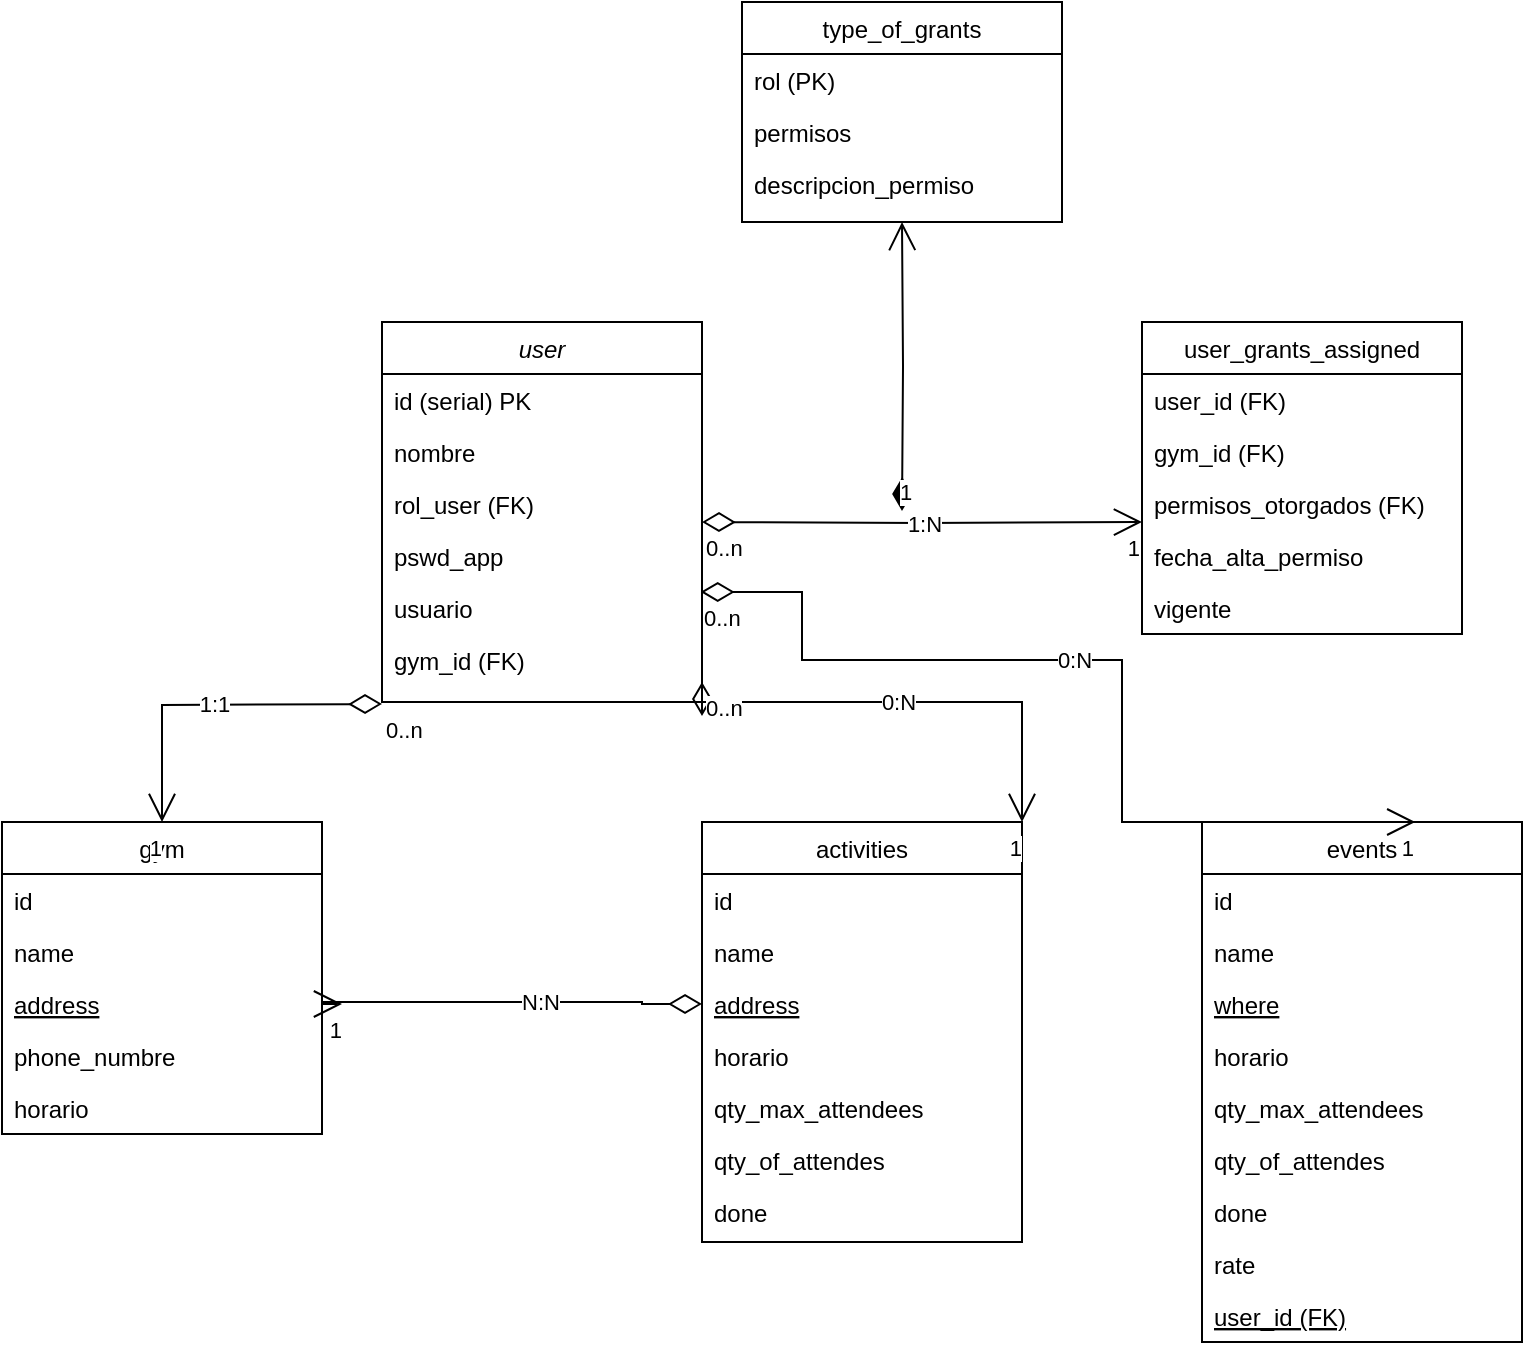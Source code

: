 <mxfile version="22.0.8" type="github">
  <diagram id="C5RBs43oDa-KdzZeNtuy" name="Page-1">
    <mxGraphModel dx="1034" dy="1605" grid="1" gridSize="10" guides="1" tooltips="1" connect="1" arrows="1" fold="1" page="1" pageScale="1" pageWidth="827" pageHeight="1169" math="0" shadow="0">
      <root>
        <mxCell id="WIyWlLk6GJQsqaUBKTNV-0" />
        <mxCell id="WIyWlLk6GJQsqaUBKTNV-1" parent="WIyWlLk6GJQsqaUBKTNV-0" />
        <mxCell id="zkfFHV4jXpPFQw0GAbJ--0" value="user" style="swimlane;fontStyle=2;align=center;verticalAlign=top;childLayout=stackLayout;horizontal=1;startSize=26;horizontalStack=0;resizeParent=1;resizeLast=0;collapsible=1;marginBottom=0;rounded=0;shadow=0;strokeWidth=1;" parent="WIyWlLk6GJQsqaUBKTNV-1" vertex="1">
          <mxGeometry x="220" y="50" width="160" height="190" as="geometry">
            <mxRectangle x="230" y="140" width="160" height="26" as="alternateBounds" />
          </mxGeometry>
        </mxCell>
        <mxCell id="zkfFHV4jXpPFQw0GAbJ--1" value="id (serial) PK" style="text;align=left;verticalAlign=top;spacingLeft=4;spacingRight=4;overflow=hidden;rotatable=0;points=[[0,0.5],[1,0.5]];portConstraint=eastwest;" parent="zkfFHV4jXpPFQw0GAbJ--0" vertex="1">
          <mxGeometry y="26" width="160" height="26" as="geometry" />
        </mxCell>
        <mxCell id="ja-nQKHNpdfhKYOCbkCQ-3" value="nombre" style="text;align=left;verticalAlign=top;spacingLeft=4;spacingRight=4;overflow=hidden;rotatable=0;points=[[0,0.5],[1,0.5]];portConstraint=eastwest;" vertex="1" parent="zkfFHV4jXpPFQw0GAbJ--0">
          <mxGeometry y="52" width="160" height="26" as="geometry" />
        </mxCell>
        <mxCell id="zkfFHV4jXpPFQw0GAbJ--2" value="rol_user (FK)" style="text;align=left;verticalAlign=top;spacingLeft=4;spacingRight=4;overflow=hidden;rotatable=0;points=[[0,0.5],[1,0.5]];portConstraint=eastwest;rounded=0;shadow=0;html=0;" parent="zkfFHV4jXpPFQw0GAbJ--0" vertex="1">
          <mxGeometry y="78" width="160" height="26" as="geometry" />
        </mxCell>
        <mxCell id="ja-nQKHNpdfhKYOCbkCQ-0" value="pswd_app" style="text;align=left;verticalAlign=top;spacingLeft=4;spacingRight=4;overflow=hidden;rotatable=0;points=[[0,0.5],[1,0.5]];portConstraint=eastwest;rounded=0;shadow=0;html=0;" vertex="1" parent="zkfFHV4jXpPFQw0GAbJ--0">
          <mxGeometry y="104" width="160" height="26" as="geometry" />
        </mxCell>
        <mxCell id="zkfFHV4jXpPFQw0GAbJ--3" value="usuario " style="text;align=left;verticalAlign=top;spacingLeft=4;spacingRight=4;overflow=hidden;rotatable=0;points=[[0,0.5],[1,0.5]];portConstraint=eastwest;rounded=0;shadow=0;html=0;" parent="zkfFHV4jXpPFQw0GAbJ--0" vertex="1">
          <mxGeometry y="130" width="160" height="26" as="geometry" />
        </mxCell>
        <mxCell id="ja-nQKHNpdfhKYOCbkCQ-4" value="gym_id (FK)" style="text;align=left;verticalAlign=top;spacingLeft=4;spacingRight=4;overflow=hidden;rotatable=0;points=[[0,0.5],[1,0.5]];portConstraint=eastwest;rounded=0;shadow=0;html=0;" vertex="1" parent="zkfFHV4jXpPFQw0GAbJ--0">
          <mxGeometry y="156" width="160" height="26" as="geometry" />
        </mxCell>
        <mxCell id="zkfFHV4jXpPFQw0GAbJ--6" value="gym" style="swimlane;fontStyle=0;align=center;verticalAlign=top;childLayout=stackLayout;horizontal=1;startSize=26;horizontalStack=0;resizeParent=1;resizeLast=0;collapsible=1;marginBottom=0;rounded=0;shadow=0;strokeWidth=1;" parent="WIyWlLk6GJQsqaUBKTNV-1" vertex="1">
          <mxGeometry x="30" y="300" width="160" height="156" as="geometry">
            <mxRectangle x="130" y="380" width="160" height="26" as="alternateBounds" />
          </mxGeometry>
        </mxCell>
        <mxCell id="zkfFHV4jXpPFQw0GAbJ--7" value="id" style="text;align=left;verticalAlign=top;spacingLeft=4;spacingRight=4;overflow=hidden;rotatable=0;points=[[0,0.5],[1,0.5]];portConstraint=eastwest;" parent="zkfFHV4jXpPFQw0GAbJ--6" vertex="1">
          <mxGeometry y="26" width="160" height="26" as="geometry" />
        </mxCell>
        <mxCell id="zkfFHV4jXpPFQw0GAbJ--8" value="name" style="text;align=left;verticalAlign=top;spacingLeft=4;spacingRight=4;overflow=hidden;rotatable=0;points=[[0,0.5],[1,0.5]];portConstraint=eastwest;rounded=0;shadow=0;html=0;" parent="zkfFHV4jXpPFQw0GAbJ--6" vertex="1">
          <mxGeometry y="52" width="160" height="26" as="geometry" />
        </mxCell>
        <mxCell id="zkfFHV4jXpPFQw0GAbJ--10" value="address" style="text;align=left;verticalAlign=top;spacingLeft=4;spacingRight=4;overflow=hidden;rotatable=0;points=[[0,0.5],[1,0.5]];portConstraint=eastwest;fontStyle=4" parent="zkfFHV4jXpPFQw0GAbJ--6" vertex="1">
          <mxGeometry y="78" width="160" height="26" as="geometry" />
        </mxCell>
        <mxCell id="ja-nQKHNpdfhKYOCbkCQ-15" value="phone_numbre" style="text;align=left;verticalAlign=top;spacingLeft=4;spacingRight=4;overflow=hidden;rotatable=0;points=[[0,0.5],[1,0.5]];portConstraint=eastwest;" vertex="1" parent="zkfFHV4jXpPFQw0GAbJ--6">
          <mxGeometry y="104" width="160" height="26" as="geometry" />
        </mxCell>
        <mxCell id="zkfFHV4jXpPFQw0GAbJ--11" value="horario" style="text;align=left;verticalAlign=top;spacingLeft=4;spacingRight=4;overflow=hidden;rotatable=0;points=[[0,0.5],[1,0.5]];portConstraint=eastwest;" parent="zkfFHV4jXpPFQw0GAbJ--6" vertex="1">
          <mxGeometry y="130" width="160" height="26" as="geometry" />
        </mxCell>
        <mxCell id="zkfFHV4jXpPFQw0GAbJ--13" value="user_grants_assigned" style="swimlane;fontStyle=0;align=center;verticalAlign=top;childLayout=stackLayout;horizontal=1;startSize=26;horizontalStack=0;resizeParent=1;resizeLast=0;collapsible=1;marginBottom=0;rounded=0;shadow=0;strokeWidth=1;" parent="WIyWlLk6GJQsqaUBKTNV-1" vertex="1">
          <mxGeometry x="600" y="50" width="160" height="156" as="geometry">
            <mxRectangle x="340" y="380" width="170" height="26" as="alternateBounds" />
          </mxGeometry>
        </mxCell>
        <mxCell id="ja-nQKHNpdfhKYOCbkCQ-7" value="user_id (FK)" style="text;align=left;verticalAlign=top;spacingLeft=4;spacingRight=4;overflow=hidden;rotatable=0;points=[[0,0.5],[1,0.5]];portConstraint=eastwest;rounded=0;shadow=0;html=0;" vertex="1" parent="zkfFHV4jXpPFQw0GAbJ--13">
          <mxGeometry y="26" width="160" height="26" as="geometry" />
        </mxCell>
        <mxCell id="ja-nQKHNpdfhKYOCbkCQ-8" value="gym_id (FK)" style="text;align=left;verticalAlign=top;spacingLeft=4;spacingRight=4;overflow=hidden;rotatable=0;points=[[0,0.5],[1,0.5]];portConstraint=eastwest;rounded=0;shadow=0;html=0;" vertex="1" parent="zkfFHV4jXpPFQw0GAbJ--13">
          <mxGeometry y="52" width="160" height="26" as="geometry" />
        </mxCell>
        <mxCell id="ja-nQKHNpdfhKYOCbkCQ-5" value="permisos_otorgados (FK)" style="text;align=left;verticalAlign=top;spacingLeft=4;spacingRight=4;overflow=hidden;rotatable=0;points=[[0,0.5],[1,0.5]];portConstraint=eastwest;rounded=0;shadow=0;html=0;" vertex="1" parent="zkfFHV4jXpPFQw0GAbJ--13">
          <mxGeometry y="78" width="160" height="26" as="geometry" />
        </mxCell>
        <mxCell id="zkfFHV4jXpPFQw0GAbJ--22" value="fecha_alta_permiso" style="text;align=left;verticalAlign=top;spacingLeft=4;spacingRight=4;overflow=hidden;rotatable=0;points=[[0,0.5],[1,0.5]];portConstraint=eastwest;rounded=0;shadow=0;html=0;" parent="zkfFHV4jXpPFQw0GAbJ--13" vertex="1">
          <mxGeometry y="104" width="160" height="26" as="geometry" />
        </mxCell>
        <mxCell id="zkfFHV4jXpPFQw0GAbJ--20" value="vigente" style="text;align=left;verticalAlign=top;spacingLeft=4;spacingRight=4;overflow=hidden;rotatable=0;points=[[0,0.5],[1,0.5]];portConstraint=eastwest;rounded=0;shadow=0;html=0;" parent="zkfFHV4jXpPFQw0GAbJ--13" vertex="1">
          <mxGeometry y="130" width="160" height="26" as="geometry" />
        </mxCell>
        <mxCell id="zkfFHV4jXpPFQw0GAbJ--17" value="type_of_grants" style="swimlane;fontStyle=0;align=center;verticalAlign=top;childLayout=stackLayout;horizontal=1;startSize=26;horizontalStack=0;resizeParent=1;resizeLast=0;collapsible=1;marginBottom=0;rounded=0;shadow=0;strokeWidth=1;" parent="WIyWlLk6GJQsqaUBKTNV-1" vertex="1">
          <mxGeometry x="400" y="-110" width="160" height="110" as="geometry">
            <mxRectangle x="550" y="140" width="160" height="26" as="alternateBounds" />
          </mxGeometry>
        </mxCell>
        <mxCell id="zkfFHV4jXpPFQw0GAbJ--18" value="rol (PK)" style="text;align=left;verticalAlign=top;spacingLeft=4;spacingRight=4;overflow=hidden;rotatable=0;points=[[0,0.5],[1,0.5]];portConstraint=eastwest;" parent="zkfFHV4jXpPFQw0GAbJ--17" vertex="1">
          <mxGeometry y="26" width="160" height="26" as="geometry" />
        </mxCell>
        <mxCell id="zkfFHV4jXpPFQw0GAbJ--19" value="permisos" style="text;align=left;verticalAlign=top;spacingLeft=4;spacingRight=4;overflow=hidden;rotatable=0;points=[[0,0.5],[1,0.5]];portConstraint=eastwest;rounded=0;shadow=0;html=0;" parent="zkfFHV4jXpPFQw0GAbJ--17" vertex="1">
          <mxGeometry y="52" width="160" height="26" as="geometry" />
        </mxCell>
        <mxCell id="ja-nQKHNpdfhKYOCbkCQ-6" value="descripcion_permiso" style="text;align=left;verticalAlign=top;spacingLeft=4;spacingRight=4;overflow=hidden;rotatable=0;points=[[0,0.5],[1,0.5]];portConstraint=eastwest;" vertex="1" parent="zkfFHV4jXpPFQw0GAbJ--17">
          <mxGeometry y="78" width="160" height="26" as="geometry" />
        </mxCell>
        <mxCell id="ja-nQKHNpdfhKYOCbkCQ-16" value="activities" style="swimlane;fontStyle=0;align=center;verticalAlign=top;childLayout=stackLayout;horizontal=1;startSize=26;horizontalStack=0;resizeParent=1;resizeLast=0;collapsible=1;marginBottom=0;rounded=0;shadow=0;strokeWidth=1;" vertex="1" parent="WIyWlLk6GJQsqaUBKTNV-1">
          <mxGeometry x="380" y="300" width="160" height="210" as="geometry">
            <mxRectangle x="130" y="380" width="160" height="26" as="alternateBounds" />
          </mxGeometry>
        </mxCell>
        <mxCell id="ja-nQKHNpdfhKYOCbkCQ-17" value="id" style="text;align=left;verticalAlign=top;spacingLeft=4;spacingRight=4;overflow=hidden;rotatable=0;points=[[0,0.5],[1,0.5]];portConstraint=eastwest;" vertex="1" parent="ja-nQKHNpdfhKYOCbkCQ-16">
          <mxGeometry y="26" width="160" height="26" as="geometry" />
        </mxCell>
        <mxCell id="ja-nQKHNpdfhKYOCbkCQ-18" value="name" style="text;align=left;verticalAlign=top;spacingLeft=4;spacingRight=4;overflow=hidden;rotatable=0;points=[[0,0.5],[1,0.5]];portConstraint=eastwest;rounded=0;shadow=0;html=0;" vertex="1" parent="ja-nQKHNpdfhKYOCbkCQ-16">
          <mxGeometry y="52" width="160" height="26" as="geometry" />
        </mxCell>
        <mxCell id="ja-nQKHNpdfhKYOCbkCQ-19" value="address" style="text;align=left;verticalAlign=top;spacingLeft=4;spacingRight=4;overflow=hidden;rotatable=0;points=[[0,0.5],[1,0.5]];portConstraint=eastwest;fontStyle=4" vertex="1" parent="ja-nQKHNpdfhKYOCbkCQ-16">
          <mxGeometry y="78" width="160" height="26" as="geometry" />
        </mxCell>
        <mxCell id="ja-nQKHNpdfhKYOCbkCQ-21" value="horario" style="text;align=left;verticalAlign=top;spacingLeft=4;spacingRight=4;overflow=hidden;rotatable=0;points=[[0,0.5],[1,0.5]];portConstraint=eastwest;" vertex="1" parent="ja-nQKHNpdfhKYOCbkCQ-16">
          <mxGeometry y="104" width="160" height="26" as="geometry" />
        </mxCell>
        <mxCell id="ja-nQKHNpdfhKYOCbkCQ-20" value="qty_max_attendees" style="text;align=left;verticalAlign=top;spacingLeft=4;spacingRight=4;overflow=hidden;rotatable=0;points=[[0,0.5],[1,0.5]];portConstraint=eastwest;" vertex="1" parent="ja-nQKHNpdfhKYOCbkCQ-16">
          <mxGeometry y="130" width="160" height="26" as="geometry" />
        </mxCell>
        <mxCell id="ja-nQKHNpdfhKYOCbkCQ-22" value="qty_of_attendes" style="text;align=left;verticalAlign=top;spacingLeft=4;spacingRight=4;overflow=hidden;rotatable=0;points=[[0,0.5],[1,0.5]];portConstraint=eastwest;" vertex="1" parent="ja-nQKHNpdfhKYOCbkCQ-16">
          <mxGeometry y="156" width="160" height="26" as="geometry" />
        </mxCell>
        <mxCell id="ja-nQKHNpdfhKYOCbkCQ-23" value="done" style="text;align=left;verticalAlign=top;spacingLeft=4;spacingRight=4;overflow=hidden;rotatable=0;points=[[0,0.5],[1,0.5]];portConstraint=eastwest;" vertex="1" parent="ja-nQKHNpdfhKYOCbkCQ-16">
          <mxGeometry y="182" width="160" height="26" as="geometry" />
        </mxCell>
        <mxCell id="ja-nQKHNpdfhKYOCbkCQ-24" value="events" style="swimlane;fontStyle=0;align=center;verticalAlign=top;childLayout=stackLayout;horizontal=1;startSize=26;horizontalStack=0;resizeParent=1;resizeLast=0;collapsible=1;marginBottom=0;rounded=0;shadow=0;strokeWidth=1;" vertex="1" parent="WIyWlLk6GJQsqaUBKTNV-1">
          <mxGeometry x="630" y="300" width="160" height="260" as="geometry">
            <mxRectangle x="130" y="380" width="160" height="26" as="alternateBounds" />
          </mxGeometry>
        </mxCell>
        <mxCell id="ja-nQKHNpdfhKYOCbkCQ-25" value="id" style="text;align=left;verticalAlign=top;spacingLeft=4;spacingRight=4;overflow=hidden;rotatable=0;points=[[0,0.5],[1,0.5]];portConstraint=eastwest;" vertex="1" parent="ja-nQKHNpdfhKYOCbkCQ-24">
          <mxGeometry y="26" width="160" height="26" as="geometry" />
        </mxCell>
        <mxCell id="ja-nQKHNpdfhKYOCbkCQ-26" value="name" style="text;align=left;verticalAlign=top;spacingLeft=4;spacingRight=4;overflow=hidden;rotatable=0;points=[[0,0.5],[1,0.5]];portConstraint=eastwest;rounded=0;shadow=0;html=0;" vertex="1" parent="ja-nQKHNpdfhKYOCbkCQ-24">
          <mxGeometry y="52" width="160" height="26" as="geometry" />
        </mxCell>
        <mxCell id="ja-nQKHNpdfhKYOCbkCQ-27" value="where" style="text;align=left;verticalAlign=top;spacingLeft=4;spacingRight=4;overflow=hidden;rotatable=0;points=[[0,0.5],[1,0.5]];portConstraint=eastwest;fontStyle=4" vertex="1" parent="ja-nQKHNpdfhKYOCbkCQ-24">
          <mxGeometry y="78" width="160" height="26" as="geometry" />
        </mxCell>
        <mxCell id="ja-nQKHNpdfhKYOCbkCQ-28" value="horario" style="text;align=left;verticalAlign=top;spacingLeft=4;spacingRight=4;overflow=hidden;rotatable=0;points=[[0,0.5],[1,0.5]];portConstraint=eastwest;" vertex="1" parent="ja-nQKHNpdfhKYOCbkCQ-24">
          <mxGeometry y="104" width="160" height="26" as="geometry" />
        </mxCell>
        <mxCell id="ja-nQKHNpdfhKYOCbkCQ-29" value="qty_max_attendees" style="text;align=left;verticalAlign=top;spacingLeft=4;spacingRight=4;overflow=hidden;rotatable=0;points=[[0,0.5],[1,0.5]];portConstraint=eastwest;" vertex="1" parent="ja-nQKHNpdfhKYOCbkCQ-24">
          <mxGeometry y="130" width="160" height="26" as="geometry" />
        </mxCell>
        <mxCell id="ja-nQKHNpdfhKYOCbkCQ-30" value="qty_of_attendes" style="text;align=left;verticalAlign=top;spacingLeft=4;spacingRight=4;overflow=hidden;rotatable=0;points=[[0,0.5],[1,0.5]];portConstraint=eastwest;" vertex="1" parent="ja-nQKHNpdfhKYOCbkCQ-24">
          <mxGeometry y="156" width="160" height="26" as="geometry" />
        </mxCell>
        <mxCell id="ja-nQKHNpdfhKYOCbkCQ-31" value="done" style="text;align=left;verticalAlign=top;spacingLeft=4;spacingRight=4;overflow=hidden;rotatable=0;points=[[0,0.5],[1,0.5]];portConstraint=eastwest;" vertex="1" parent="ja-nQKHNpdfhKYOCbkCQ-24">
          <mxGeometry y="182" width="160" height="26" as="geometry" />
        </mxCell>
        <mxCell id="ja-nQKHNpdfhKYOCbkCQ-32" value="rate" style="text;align=left;verticalAlign=top;spacingLeft=4;spacingRight=4;overflow=hidden;rotatable=0;points=[[0,0.5],[1,0.5]];portConstraint=eastwest;" vertex="1" parent="ja-nQKHNpdfhKYOCbkCQ-24">
          <mxGeometry y="208" width="160" height="26" as="geometry" />
        </mxCell>
        <mxCell id="ja-nQKHNpdfhKYOCbkCQ-33" value="user_id (FK)" style="text;align=left;verticalAlign=top;spacingLeft=4;spacingRight=4;overflow=hidden;rotatable=0;points=[[0,0.5],[1,0.5]];portConstraint=eastwest;fontStyle=4" vertex="1" parent="ja-nQKHNpdfhKYOCbkCQ-24">
          <mxGeometry y="234" width="160" height="26" as="geometry" />
        </mxCell>
        <mxCell id="ja-nQKHNpdfhKYOCbkCQ-38" value="1:N" style="endArrow=open;html=1;endSize=12;startArrow=diamondThin;startSize=14;startFill=0;edgeStyle=orthogonalEdgeStyle;rounded=0;entryX=0;entryY=0.846;entryDx=0;entryDy=0;entryPerimeter=0;" edge="1" parent="WIyWlLk6GJQsqaUBKTNV-1" target="ja-nQKHNpdfhKYOCbkCQ-5">
          <mxGeometry relative="1" as="geometry">
            <mxPoint x="380" y="150" as="sourcePoint" />
            <mxPoint x="540" y="150" as="targetPoint" />
            <mxPoint as="offset" />
          </mxGeometry>
        </mxCell>
        <mxCell id="ja-nQKHNpdfhKYOCbkCQ-39" value="0..n" style="edgeLabel;resizable=0;html=1;align=left;verticalAlign=top;" connectable="0" vertex="1" parent="ja-nQKHNpdfhKYOCbkCQ-38">
          <mxGeometry x="-1" relative="1" as="geometry" />
        </mxCell>
        <mxCell id="ja-nQKHNpdfhKYOCbkCQ-40" value="1" style="edgeLabel;resizable=0;html=1;align=right;verticalAlign=top;" connectable="0" vertex="1" parent="ja-nQKHNpdfhKYOCbkCQ-38">
          <mxGeometry x="1" relative="1" as="geometry" />
        </mxCell>
        <mxCell id="ja-nQKHNpdfhKYOCbkCQ-41" value="1" style="endArrow=open;html=1;endSize=12;startArrow=diamondThin;startSize=14;startFill=1;edgeStyle=orthogonalEdgeStyle;align=left;verticalAlign=bottom;rounded=0;entryX=0.5;entryY=1;entryDx=0;entryDy=0;" edge="1" parent="WIyWlLk6GJQsqaUBKTNV-1" target="zkfFHV4jXpPFQw0GAbJ--17">
          <mxGeometry x="-1" y="3" relative="1" as="geometry">
            <mxPoint x="480" y="144.5" as="sourcePoint" />
            <mxPoint x="640" y="144.5" as="targetPoint" />
          </mxGeometry>
        </mxCell>
        <mxCell id="ja-nQKHNpdfhKYOCbkCQ-35" value="N:N" style="endArrow=open;html=1;endSize=12;startArrow=diamondThin;startSize=14;startFill=0;edgeStyle=orthogonalEdgeStyle;rounded=0;exitX=0;exitY=0.5;exitDx=0;exitDy=0;" edge="1" parent="WIyWlLk6GJQsqaUBKTNV-1">
          <mxGeometry x="-0.182" relative="1" as="geometry">
            <mxPoint x="380" y="391" as="sourcePoint" />
            <mxPoint x="200" y="391" as="targetPoint" />
            <Array as="points">
              <mxPoint x="350" y="391" />
              <mxPoint x="350" y="390" />
              <mxPoint x="191" y="390" />
              <mxPoint x="191" y="391" />
            </Array>
            <mxPoint as="offset" />
          </mxGeometry>
        </mxCell>
        <mxCell id="ja-nQKHNpdfhKYOCbkCQ-37" value="1" style="edgeLabel;resizable=0;html=1;align=right;verticalAlign=top;" connectable="0" vertex="1" parent="ja-nQKHNpdfhKYOCbkCQ-35">
          <mxGeometry x="1" relative="1" as="geometry" />
        </mxCell>
        <mxCell id="ja-nQKHNpdfhKYOCbkCQ-42" value="1:1" style="endArrow=open;html=1;endSize=12;startArrow=diamondThin;startSize=14;startFill=0;edgeStyle=orthogonalEdgeStyle;rounded=0;" edge="1" parent="WIyWlLk6GJQsqaUBKTNV-1" target="zkfFHV4jXpPFQw0GAbJ--6">
          <mxGeometry relative="1" as="geometry">
            <mxPoint x="220" y="241" as="sourcePoint" />
            <mxPoint x="540" y="240" as="targetPoint" />
          </mxGeometry>
        </mxCell>
        <mxCell id="ja-nQKHNpdfhKYOCbkCQ-43" value="0..n" style="edgeLabel;resizable=0;html=1;align=left;verticalAlign=top;" connectable="0" vertex="1" parent="ja-nQKHNpdfhKYOCbkCQ-42">
          <mxGeometry x="-1" relative="1" as="geometry" />
        </mxCell>
        <mxCell id="ja-nQKHNpdfhKYOCbkCQ-44" value="1" style="edgeLabel;resizable=0;html=1;align=right;verticalAlign=top;" connectable="0" vertex="1" parent="ja-nQKHNpdfhKYOCbkCQ-42">
          <mxGeometry x="1" relative="1" as="geometry" />
        </mxCell>
        <mxCell id="ja-nQKHNpdfhKYOCbkCQ-45" value="0:N" style="endArrow=open;html=1;endSize=12;startArrow=diamondThin;startSize=14;startFill=0;edgeStyle=orthogonalEdgeStyle;rounded=0;entryX=1;entryY=0;entryDx=0;entryDy=0;" edge="1" parent="WIyWlLk6GJQsqaUBKTNV-1" target="ja-nQKHNpdfhKYOCbkCQ-16">
          <mxGeometry x="-0.064" relative="1" as="geometry">
            <mxPoint x="380" y="230" as="sourcePoint" />
            <mxPoint x="530" y="240" as="targetPoint" />
            <Array as="points">
              <mxPoint x="380" y="240" />
              <mxPoint x="540" y="240" />
            </Array>
            <mxPoint as="offset" />
          </mxGeometry>
        </mxCell>
        <mxCell id="ja-nQKHNpdfhKYOCbkCQ-46" value="0..n" style="edgeLabel;resizable=0;html=1;align=left;verticalAlign=top;" connectable="0" vertex="1" parent="ja-nQKHNpdfhKYOCbkCQ-45">
          <mxGeometry x="-1" relative="1" as="geometry" />
        </mxCell>
        <mxCell id="ja-nQKHNpdfhKYOCbkCQ-47" value="1" style="edgeLabel;resizable=0;html=1;align=right;verticalAlign=top;" connectable="0" vertex="1" parent="ja-nQKHNpdfhKYOCbkCQ-45">
          <mxGeometry x="1" relative="1" as="geometry" />
        </mxCell>
        <mxCell id="ja-nQKHNpdfhKYOCbkCQ-48" value="0:N" style="endArrow=open;html=1;endSize=12;startArrow=diamondThin;startSize=14;startFill=0;edgeStyle=orthogonalEdgeStyle;rounded=0;entryX=0.354;entryY=-0.006;entryDx=0;entryDy=0;exitX=0.996;exitY=0.192;exitDx=0;exitDy=0;entryPerimeter=0;exitPerimeter=0;" edge="1" parent="WIyWlLk6GJQsqaUBKTNV-1" source="zkfFHV4jXpPFQw0GAbJ--3">
          <mxGeometry x="-0.064" relative="1" as="geometry">
            <mxPoint x="430" y="171.56" as="sourcePoint" />
            <mxPoint x="736.64" y="300.0" as="targetPoint" />
            <Array as="points">
              <mxPoint x="430" y="185" />
              <mxPoint x="430" y="219" />
              <mxPoint x="590" y="219" />
              <mxPoint x="590" y="300" />
            </Array>
            <mxPoint as="offset" />
          </mxGeometry>
        </mxCell>
        <mxCell id="ja-nQKHNpdfhKYOCbkCQ-49" value="0..n" style="edgeLabel;resizable=0;html=1;align=left;verticalAlign=top;" connectable="0" vertex="1" parent="ja-nQKHNpdfhKYOCbkCQ-48">
          <mxGeometry x="-1" relative="1" as="geometry" />
        </mxCell>
        <mxCell id="ja-nQKHNpdfhKYOCbkCQ-50" value="1" style="edgeLabel;resizable=0;html=1;align=right;verticalAlign=top;" connectable="0" vertex="1" parent="ja-nQKHNpdfhKYOCbkCQ-48">
          <mxGeometry x="1" relative="1" as="geometry" />
        </mxCell>
      </root>
    </mxGraphModel>
  </diagram>
</mxfile>
